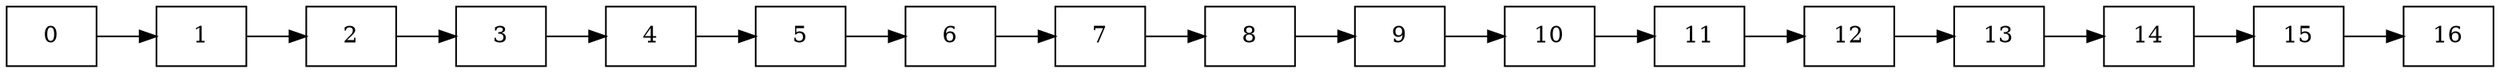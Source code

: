 digraph G{
rankdir=LR
node[shape=box];
" 0 " ->" 1 " ->" 2 " ->" 3 " ->" 4 " ->" 5 " ->" 6 " ->" 7 " ->" 8 " ->" 9 " ->" 10 " ->" 11 " ->" 12 " ->" 13 " ->" 14 " ->" 15 " ->" 16 ";



}


